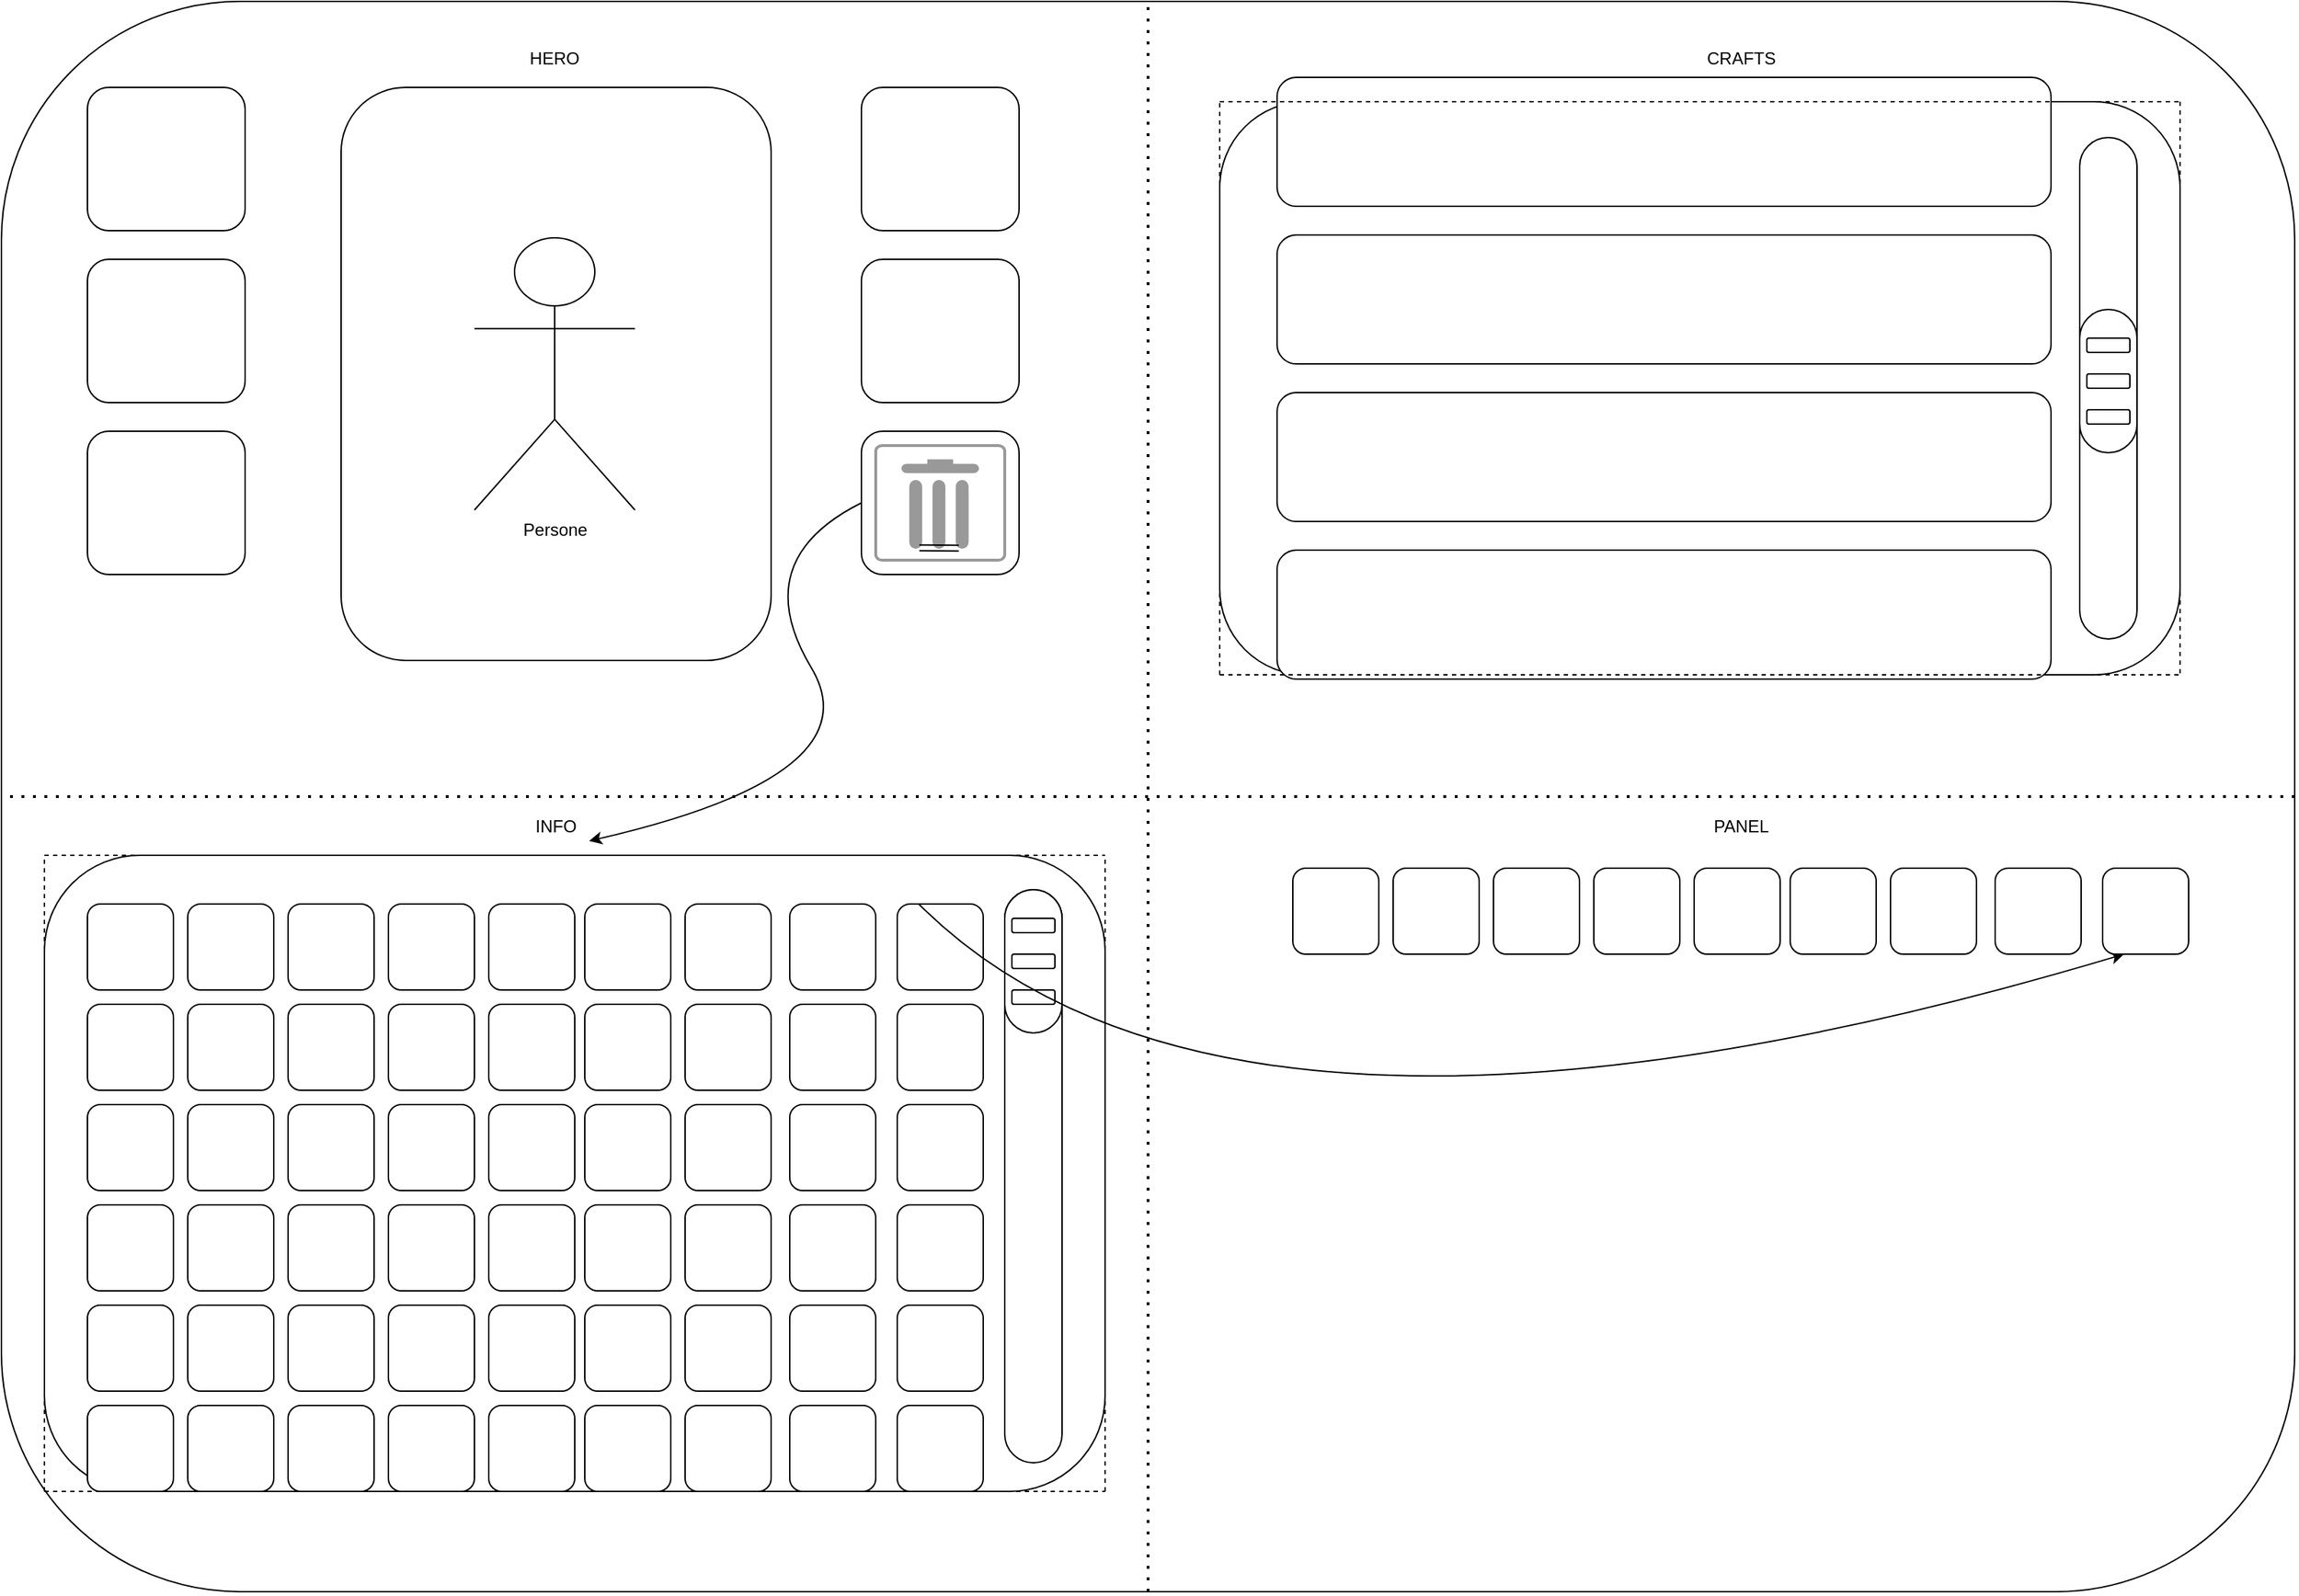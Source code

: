 <mxfile version="14.6.13" type="device" pages="2"><diagram id="C5RBs43oDa-KdzZeNtuy" name="Page-1"><mxGraphModel dx="2009" dy="1918" grid="1" gridSize="10" guides="1" tooltips="1" connect="1" arrows="1" fold="1" page="1" pageScale="1" pageWidth="827" pageHeight="1169" math="0" shadow="0"><root><mxCell id="WIyWlLk6GJQsqaUBKTNV-0"/><mxCell id="WIyWlLk6GJQsqaUBKTNV-1" parent="WIyWlLk6GJQsqaUBKTNV-0"/><mxCell id="1b2RV-N5noB262CWPxJB-0" value="" style="rounded=1;whiteSpace=wrap;html=1;" parent="WIyWlLk6GJQsqaUBKTNV-1" vertex="1"><mxGeometry x="-800" y="-1160" width="1600" height="1110" as="geometry"/></mxCell><mxCell id="1b2RV-N5noB262CWPxJB-4" value="" style="endArrow=none;dashed=1;html=1;dashPattern=1 3;strokeWidth=2;entryX=0.5;entryY=0;entryDx=0;entryDy=0;exitX=0.5;exitY=1;exitDx=0;exitDy=0;" parent="WIyWlLk6GJQsqaUBKTNV-1" source="1b2RV-N5noB262CWPxJB-0" target="1b2RV-N5noB262CWPxJB-0" edge="1"><mxGeometry width="50" height="50" relative="1" as="geometry"><mxPoint x="90" y="-660" as="sourcePoint"/><mxPoint x="140" y="-710" as="targetPoint"/></mxGeometry></mxCell><mxCell id="1b2RV-N5noB262CWPxJB-9" value="" style="rounded=1;whiteSpace=wrap;html=1;" parent="WIyWlLk6GJQsqaUBKTNV-1" vertex="1"><mxGeometry x="-563" y="-1100" width="300" height="400" as="geometry"/></mxCell><mxCell id="1b2RV-N5noB262CWPxJB-10" value="" style="rounded=1;whiteSpace=wrap;html=1;" parent="WIyWlLk6GJQsqaUBKTNV-1" vertex="1"><mxGeometry x="-200" y="-1100" width="110" height="100" as="geometry"/></mxCell><mxCell id="1b2RV-N5noB262CWPxJB-11" value="" style="rounded=1;whiteSpace=wrap;html=1;" parent="WIyWlLk6GJQsqaUBKTNV-1" vertex="1"><mxGeometry x="-200" y="-980" width="110" height="100" as="geometry"/></mxCell><mxCell id="1b2RV-N5noB262CWPxJB-13" value="" style="rounded=1;whiteSpace=wrap;html=1;" parent="WIyWlLk6GJQsqaUBKTNV-1" vertex="1"><mxGeometry x="-740" y="-1100" width="110" height="100" as="geometry"/></mxCell><mxCell id="1b2RV-N5noB262CWPxJB-14" value="" style="rounded=1;whiteSpace=wrap;html=1;" parent="WIyWlLk6GJQsqaUBKTNV-1" vertex="1"><mxGeometry x="-740" y="-980" width="110" height="100" as="geometry"/></mxCell><mxCell id="1b2RV-N5noB262CWPxJB-15" value="" style="rounded=1;whiteSpace=wrap;html=1;" parent="WIyWlLk6GJQsqaUBKTNV-1" vertex="1"><mxGeometry x="-740" y="-860" width="110" height="100" as="geometry"/></mxCell><mxCell id="1b2RV-N5noB262CWPxJB-17" value="" style="rounded=1;whiteSpace=wrap;html=1;" parent="WIyWlLk6GJQsqaUBKTNV-1" vertex="1"><mxGeometry x="50" y="-1090" width="670" height="400" as="geometry"/></mxCell><mxCell id="1b2RV-N5noB262CWPxJB-18" value="" style="endArrow=none;dashed=1;html=1;dashPattern=1 3;strokeWidth=2;exitX=1;exitY=0.5;exitDx=0;exitDy=0;entryX=0;entryY=0.5;entryDx=0;entryDy=0;" parent="WIyWlLk6GJQsqaUBKTNV-1" source="1b2RV-N5noB262CWPxJB-0" target="1b2RV-N5noB262CWPxJB-0" edge="1"><mxGeometry width="50" height="50" relative="1" as="geometry"><mxPoint x="90" y="-660" as="sourcePoint"/><mxPoint x="140" y="-710" as="targetPoint"/></mxGeometry></mxCell><mxCell id="1b2RV-N5noB262CWPxJB-21" value="" style="rounded=1;whiteSpace=wrap;html=1;arcSize=50;" parent="WIyWlLk6GJQsqaUBKTNV-1" vertex="1"><mxGeometry x="650" y="-1065" width="40" height="350" as="geometry"/></mxCell><mxCell id="1b2RV-N5noB262CWPxJB-24" value="" style="rounded=1;whiteSpace=wrap;html=1;" parent="WIyWlLk6GJQsqaUBKTNV-1" vertex="1"><mxGeometry x="90" y="-1107" width="540" height="90" as="geometry"/></mxCell><mxCell id="1b2RV-N5noB262CWPxJB-26" value="" style="rounded=1;whiteSpace=wrap;html=1;" parent="WIyWlLk6GJQsqaUBKTNV-1" vertex="1"><mxGeometry x="90" y="-997" width="540" height="90" as="geometry"/></mxCell><mxCell id="1b2RV-N5noB262CWPxJB-27" value="" style="rounded=1;whiteSpace=wrap;html=1;" parent="WIyWlLk6GJQsqaUBKTNV-1" vertex="1"><mxGeometry x="90" y="-887" width="540" height="90" as="geometry"/></mxCell><mxCell id="1b2RV-N5noB262CWPxJB-28" value="" style="rounded=1;whiteSpace=wrap;html=1;" parent="WIyWlLk6GJQsqaUBKTNV-1" vertex="1"><mxGeometry x="90" y="-777" width="540" height="90" as="geometry"/></mxCell><mxCell id="1b2RV-N5noB262CWPxJB-29" value="" style="endArrow=none;dashed=1;html=1;exitX=0;exitY=1;exitDx=0;exitDy=0;entryX=1;entryY=1;entryDx=0;entryDy=0;" parent="WIyWlLk6GJQsqaUBKTNV-1" source="1b2RV-N5noB262CWPxJB-17" target="1b2RV-N5noB262CWPxJB-17" edge="1"><mxGeometry width="50" height="50" relative="1" as="geometry"><mxPoint x="90" y="-660" as="sourcePoint"/><mxPoint x="720" y="-690" as="targetPoint"/></mxGeometry></mxCell><mxCell id="1b2RV-N5noB262CWPxJB-30" value="" style="endArrow=none;dashed=1;html=1;exitX=1;exitY=0;exitDx=0;exitDy=0;entryX=1;entryY=1;entryDx=0;entryDy=0;" parent="WIyWlLk6GJQsqaUBKTNV-1" source="1b2RV-N5noB262CWPxJB-17" target="1b2RV-N5noB262CWPxJB-17" edge="1"><mxGeometry width="50" height="50" relative="1" as="geometry"><mxPoint x="60" y="-680" as="sourcePoint"/><mxPoint x="720" y="-690" as="targetPoint"/></mxGeometry></mxCell><mxCell id="1b2RV-N5noB262CWPxJB-31" value="" style="endArrow=none;dashed=1;html=1;exitX=0;exitY=0;exitDx=0;exitDy=0;entryX=1;entryY=0;entryDx=0;entryDy=0;" parent="WIyWlLk6GJQsqaUBKTNV-1" source="1b2RV-N5noB262CWPxJB-17" target="1b2RV-N5noB262CWPxJB-17" edge="1"><mxGeometry width="50" height="50" relative="1" as="geometry"><mxPoint x="730" y="-1080" as="sourcePoint"/><mxPoint x="730" y="-680" as="targetPoint"/></mxGeometry></mxCell><mxCell id="1b2RV-N5noB262CWPxJB-32" value="" style="endArrow=none;dashed=1;html=1;exitX=0;exitY=1;exitDx=0;exitDy=0;entryX=0;entryY=0;entryDx=0;entryDy=0;" parent="WIyWlLk6GJQsqaUBKTNV-1" source="1b2RV-N5noB262CWPxJB-17" target="1b2RV-N5noB262CWPxJB-17" edge="1"><mxGeometry width="50" height="50" relative="1" as="geometry"><mxPoint x="60" y="-1080" as="sourcePoint"/><mxPoint x="730" y="-1080" as="targetPoint"/></mxGeometry></mxCell><mxCell id="1b2RV-N5noB262CWPxJB-43" value="" style="rounded=1;whiteSpace=wrap;html=1;arcSize=50;" parent="WIyWlLk6GJQsqaUBKTNV-1" vertex="1"><mxGeometry x="650" y="-945" width="40" height="100" as="geometry"/></mxCell><mxCell id="1b2RV-N5noB262CWPxJB-44" value="" style="rounded=1;whiteSpace=wrap;html=1;" parent="WIyWlLk6GJQsqaUBKTNV-1" vertex="1"><mxGeometry x="655" y="-925" width="30" height="10" as="geometry"/></mxCell><mxCell id="1b2RV-N5noB262CWPxJB-45" value="" style="rounded=1;whiteSpace=wrap;html=1;" parent="WIyWlLk6GJQsqaUBKTNV-1" vertex="1"><mxGeometry x="655" y="-900" width="30" height="10" as="geometry"/></mxCell><mxCell id="1b2RV-N5noB262CWPxJB-46" value="" style="rounded=1;whiteSpace=wrap;html=1;" parent="WIyWlLk6GJQsqaUBKTNV-1" vertex="1"><mxGeometry x="655" y="-875" width="30" height="10" as="geometry"/></mxCell><mxCell id="1b2RV-N5noB262CWPxJB-47" value="HERO" style="text;html=1;strokeColor=none;fillColor=none;align=center;verticalAlign=middle;whiteSpace=wrap;rounded=0;" parent="WIyWlLk6GJQsqaUBKTNV-1" vertex="1"><mxGeometry x="-434" y="-1130" width="40" height="20" as="geometry"/></mxCell><mxCell id="1b2RV-N5noB262CWPxJB-48" value="CRAFTS" style="text;html=1;strokeColor=none;fillColor=none;align=center;verticalAlign=middle;whiteSpace=wrap;rounded=0;" parent="WIyWlLk6GJQsqaUBKTNV-1" vertex="1"><mxGeometry x="386" y="-1130" width="56" height="20" as="geometry"/></mxCell><mxCell id="1b2RV-N5noB262CWPxJB-51" value="" style="curved=1;endArrow=classic;html=1;exitX=0;exitY=0.5;exitDx=0;exitDy=0;" parent="WIyWlLk6GJQsqaUBKTNV-1" edge="1"><mxGeometry width="50" height="50" relative="1" as="geometry"><mxPoint x="-200" y="-810" as="sourcePoint"/><mxPoint x="-390" y="-574" as="targetPoint"/><Array as="points"><mxPoint x="-280" y="-770"/><mxPoint x="-190" y="-620"/></Array></mxGeometry></mxCell><mxCell id="1b2RV-N5noB262CWPxJB-52" value="" style="rounded=1;whiteSpace=wrap;html=1;" parent="WIyWlLk6GJQsqaUBKTNV-1" vertex="1"><mxGeometry x="-770" y="-564" width="740" height="444" as="geometry"/></mxCell><mxCell id="1b2RV-N5noB262CWPxJB-53" value="" style="rounded=1;whiteSpace=wrap;html=1;" parent="WIyWlLk6GJQsqaUBKTNV-1" vertex="1"><mxGeometry x="-740" y="-530" width="60" height="60" as="geometry"/></mxCell><mxCell id="1b2RV-N5noB262CWPxJB-54" value="" style="rounded=1;whiteSpace=wrap;html=1;" parent="WIyWlLk6GJQsqaUBKTNV-1" vertex="1"><mxGeometry x="-670" y="-530" width="60" height="60" as="geometry"/></mxCell><mxCell id="1b2RV-N5noB262CWPxJB-55" value="" style="rounded=1;whiteSpace=wrap;html=1;" parent="WIyWlLk6GJQsqaUBKTNV-1" vertex="1"><mxGeometry x="-600" y="-530" width="60" height="60" as="geometry"/></mxCell><mxCell id="1b2RV-N5noB262CWPxJB-56" value="" style="rounded=1;whiteSpace=wrap;html=1;" parent="WIyWlLk6GJQsqaUBKTNV-1" vertex="1"><mxGeometry x="-530" y="-530" width="60" height="60" as="geometry"/></mxCell><mxCell id="1b2RV-N5noB262CWPxJB-68" value="" style="rounded=1;whiteSpace=wrap;html=1;" parent="WIyWlLk6GJQsqaUBKTNV-1" vertex="1"><mxGeometry x="-460" y="-530" width="60" height="60" as="geometry"/></mxCell><mxCell id="1b2RV-N5noB262CWPxJB-69" value="" style="rounded=1;whiteSpace=wrap;html=1;" parent="WIyWlLk6GJQsqaUBKTNV-1" vertex="1"><mxGeometry x="-393" y="-530" width="60" height="60" as="geometry"/></mxCell><mxCell id="1b2RV-N5noB262CWPxJB-70" value="" style="rounded=1;whiteSpace=wrap;html=1;" parent="WIyWlLk6GJQsqaUBKTNV-1" vertex="1"><mxGeometry x="-323" y="-530" width="60" height="60" as="geometry"/></mxCell><mxCell id="1b2RV-N5noB262CWPxJB-71" value="" style="rounded=1;whiteSpace=wrap;html=1;" parent="WIyWlLk6GJQsqaUBKTNV-1" vertex="1"><mxGeometry x="-250" y="-530" width="60" height="60" as="geometry"/></mxCell><mxCell id="1b2RV-N5noB262CWPxJB-72" value="" style="rounded=1;whiteSpace=wrap;html=1;" parent="WIyWlLk6GJQsqaUBKTNV-1" vertex="1"><mxGeometry x="-175" y="-530" width="60" height="60" as="geometry"/></mxCell><mxCell id="1b2RV-N5noB262CWPxJB-78" value="" style="rounded=1;whiteSpace=wrap;html=1;arcSize=50;" parent="WIyWlLk6GJQsqaUBKTNV-1" vertex="1"><mxGeometry x="-100" y="-540" width="40" height="400" as="geometry"/></mxCell><mxCell id="1b2RV-N5noB262CWPxJB-79" value="" style="rounded=1;whiteSpace=wrap;html=1;arcSize=50;" parent="WIyWlLk6GJQsqaUBKTNV-1" vertex="1"><mxGeometry x="-100" y="-540" width="40" height="100" as="geometry"/></mxCell><mxCell id="1b2RV-N5noB262CWPxJB-80" value="" style="rounded=1;whiteSpace=wrap;html=1;" parent="WIyWlLk6GJQsqaUBKTNV-1" vertex="1"><mxGeometry x="-95" y="-520" width="30" height="10" as="geometry"/></mxCell><mxCell id="1b2RV-N5noB262CWPxJB-81" value="" style="rounded=1;whiteSpace=wrap;html=1;" parent="WIyWlLk6GJQsqaUBKTNV-1" vertex="1"><mxGeometry x="-95" y="-495" width="30" height="10" as="geometry"/></mxCell><mxCell id="1b2RV-N5noB262CWPxJB-82" value="" style="rounded=1;whiteSpace=wrap;html=1;" parent="WIyWlLk6GJQsqaUBKTNV-1" vertex="1"><mxGeometry x="-95" y="-470" width="30" height="10" as="geometry"/></mxCell><mxCell id="1b2RV-N5noB262CWPxJB-84" value="" style="rounded=1;whiteSpace=wrap;html=1;" parent="WIyWlLk6GJQsqaUBKTNV-1" vertex="1"><mxGeometry x="-200" y="-860" width="110" height="100" as="geometry"/></mxCell><mxCell id="1b2RV-N5noB262CWPxJB-85" value="" style="strokeColor=#999999;verticalLabelPosition=bottom;shadow=0;dashed=0;verticalAlign=top;strokeWidth=2;html=1;shape=mxgraph.mockup.misc.trashcanIcon;" parent="WIyWlLk6GJQsqaUBKTNV-1" vertex="1"><mxGeometry x="-190" y="-850" width="90" height="80" as="geometry"/></mxCell><mxCell id="1b2RV-N5noB262CWPxJB-86" value="" style="shape=link;html=1;exitX=0.338;exitY=0.892;exitDx=0;exitDy=0;exitPerimeter=0;entryX=0.644;entryY=0.895;entryDx=0;entryDy=0;entryPerimeter=0;" parent="WIyWlLk6GJQsqaUBKTNV-1" source="1b2RV-N5noB262CWPxJB-85" target="1b2RV-N5noB262CWPxJB-85" edge="1"><mxGeometry width="100" relative="1" as="geometry"><mxPoint x="-165" y="-777" as="sourcePoint"/><mxPoint x="-65" y="-777" as="targetPoint"/></mxGeometry></mxCell><mxCell id="1b2RV-N5noB262CWPxJB-87" value="" style="rounded=1;whiteSpace=wrap;html=1;" parent="WIyWlLk6GJQsqaUBKTNV-1" vertex="1"><mxGeometry x="-740" y="-460" width="60" height="60" as="geometry"/></mxCell><mxCell id="1b2RV-N5noB262CWPxJB-88" value="" style="rounded=1;whiteSpace=wrap;html=1;" parent="WIyWlLk6GJQsqaUBKTNV-1" vertex="1"><mxGeometry x="-670" y="-460" width="60" height="60" as="geometry"/></mxCell><mxCell id="1b2RV-N5noB262CWPxJB-89" value="" style="rounded=1;whiteSpace=wrap;html=1;" parent="WIyWlLk6GJQsqaUBKTNV-1" vertex="1"><mxGeometry x="-600" y="-460" width="60" height="60" as="geometry"/></mxCell><mxCell id="1b2RV-N5noB262CWPxJB-90" value="" style="rounded=1;whiteSpace=wrap;html=1;" parent="WIyWlLk6GJQsqaUBKTNV-1" vertex="1"><mxGeometry x="-530" y="-460" width="60" height="60" as="geometry"/></mxCell><mxCell id="1b2RV-N5noB262CWPxJB-91" value="" style="rounded=1;whiteSpace=wrap;html=1;" parent="WIyWlLk6GJQsqaUBKTNV-1" vertex="1"><mxGeometry x="-460" y="-460" width="60" height="60" as="geometry"/></mxCell><mxCell id="1b2RV-N5noB262CWPxJB-92" value="" style="rounded=1;whiteSpace=wrap;html=1;" parent="WIyWlLk6GJQsqaUBKTNV-1" vertex="1"><mxGeometry x="-393" y="-460" width="60" height="60" as="geometry"/></mxCell><mxCell id="1b2RV-N5noB262CWPxJB-93" value="" style="rounded=1;whiteSpace=wrap;html=1;" parent="WIyWlLk6GJQsqaUBKTNV-1" vertex="1"><mxGeometry x="-323" y="-460" width="60" height="60" as="geometry"/></mxCell><mxCell id="1b2RV-N5noB262CWPxJB-94" value="" style="rounded=1;whiteSpace=wrap;html=1;" parent="WIyWlLk6GJQsqaUBKTNV-1" vertex="1"><mxGeometry x="-250" y="-460" width="60" height="60" as="geometry"/></mxCell><mxCell id="1b2RV-N5noB262CWPxJB-95" value="" style="rounded=1;whiteSpace=wrap;html=1;" parent="WIyWlLk6GJQsqaUBKTNV-1" vertex="1"><mxGeometry x="-175" y="-460" width="60" height="60" as="geometry"/></mxCell><mxCell id="1b2RV-N5noB262CWPxJB-96" value="" style="rounded=1;whiteSpace=wrap;html=1;" parent="WIyWlLk6GJQsqaUBKTNV-1" vertex="1"><mxGeometry x="-740" y="-390" width="60" height="60" as="geometry"/></mxCell><mxCell id="1b2RV-N5noB262CWPxJB-97" value="" style="rounded=1;whiteSpace=wrap;html=1;" parent="WIyWlLk6GJQsqaUBKTNV-1" vertex="1"><mxGeometry x="-670" y="-390" width="60" height="60" as="geometry"/></mxCell><mxCell id="1b2RV-N5noB262CWPxJB-98" value="" style="rounded=1;whiteSpace=wrap;html=1;" parent="WIyWlLk6GJQsqaUBKTNV-1" vertex="1"><mxGeometry x="-600" y="-390" width="60" height="60" as="geometry"/></mxCell><mxCell id="1b2RV-N5noB262CWPxJB-99" value="" style="rounded=1;whiteSpace=wrap;html=1;" parent="WIyWlLk6GJQsqaUBKTNV-1" vertex="1"><mxGeometry x="-530" y="-390" width="60" height="60" as="geometry"/></mxCell><mxCell id="1b2RV-N5noB262CWPxJB-100" value="" style="rounded=1;whiteSpace=wrap;html=1;" parent="WIyWlLk6GJQsqaUBKTNV-1" vertex="1"><mxGeometry x="-460" y="-390" width="60" height="60" as="geometry"/></mxCell><mxCell id="1b2RV-N5noB262CWPxJB-101" value="" style="rounded=1;whiteSpace=wrap;html=1;" parent="WIyWlLk6GJQsqaUBKTNV-1" vertex="1"><mxGeometry x="-393" y="-390" width="60" height="60" as="geometry"/></mxCell><mxCell id="1b2RV-N5noB262CWPxJB-102" value="" style="rounded=1;whiteSpace=wrap;html=1;" parent="WIyWlLk6GJQsqaUBKTNV-1" vertex="1"><mxGeometry x="-323" y="-390" width="60" height="60" as="geometry"/></mxCell><mxCell id="1b2RV-N5noB262CWPxJB-103" value="" style="rounded=1;whiteSpace=wrap;html=1;" parent="WIyWlLk6GJQsqaUBKTNV-1" vertex="1"><mxGeometry x="-250" y="-390" width="60" height="60" as="geometry"/></mxCell><mxCell id="1b2RV-N5noB262CWPxJB-104" value="" style="rounded=1;whiteSpace=wrap;html=1;" parent="WIyWlLk6GJQsqaUBKTNV-1" vertex="1"><mxGeometry x="-175" y="-390" width="60" height="60" as="geometry"/></mxCell><mxCell id="1b2RV-N5noB262CWPxJB-105" value="" style="rounded=1;whiteSpace=wrap;html=1;" parent="WIyWlLk6GJQsqaUBKTNV-1" vertex="1"><mxGeometry x="-740" y="-320" width="60" height="60" as="geometry"/></mxCell><mxCell id="1b2RV-N5noB262CWPxJB-106" value="" style="rounded=1;whiteSpace=wrap;html=1;" parent="WIyWlLk6GJQsqaUBKTNV-1" vertex="1"><mxGeometry x="-670" y="-320" width="60" height="60" as="geometry"/></mxCell><mxCell id="1b2RV-N5noB262CWPxJB-107" value="" style="rounded=1;whiteSpace=wrap;html=1;" parent="WIyWlLk6GJQsqaUBKTNV-1" vertex="1"><mxGeometry x="-600" y="-320" width="60" height="60" as="geometry"/></mxCell><mxCell id="1b2RV-N5noB262CWPxJB-108" value="" style="rounded=1;whiteSpace=wrap;html=1;" parent="WIyWlLk6GJQsqaUBKTNV-1" vertex="1"><mxGeometry x="-530" y="-320" width="60" height="60" as="geometry"/></mxCell><mxCell id="1b2RV-N5noB262CWPxJB-109" value="" style="rounded=1;whiteSpace=wrap;html=1;" parent="WIyWlLk6GJQsqaUBKTNV-1" vertex="1"><mxGeometry x="-460" y="-320" width="60" height="60" as="geometry"/></mxCell><mxCell id="1b2RV-N5noB262CWPxJB-110" value="" style="rounded=1;whiteSpace=wrap;html=1;" parent="WIyWlLk6GJQsqaUBKTNV-1" vertex="1"><mxGeometry x="-393" y="-320" width="60" height="60" as="geometry"/></mxCell><mxCell id="1b2RV-N5noB262CWPxJB-111" value="" style="rounded=1;whiteSpace=wrap;html=1;" parent="WIyWlLk6GJQsqaUBKTNV-1" vertex="1"><mxGeometry x="-323" y="-320" width="60" height="60" as="geometry"/></mxCell><mxCell id="1b2RV-N5noB262CWPxJB-112" value="" style="rounded=1;whiteSpace=wrap;html=1;" parent="WIyWlLk6GJQsqaUBKTNV-1" vertex="1"><mxGeometry x="-250" y="-320" width="60" height="60" as="geometry"/></mxCell><mxCell id="1b2RV-N5noB262CWPxJB-113" value="" style="rounded=1;whiteSpace=wrap;html=1;" parent="WIyWlLk6GJQsqaUBKTNV-1" vertex="1"><mxGeometry x="-175" y="-320" width="60" height="60" as="geometry"/></mxCell><mxCell id="1b2RV-N5noB262CWPxJB-114" value="" style="rounded=1;whiteSpace=wrap;html=1;" parent="WIyWlLk6GJQsqaUBKTNV-1" vertex="1"><mxGeometry x="-740" y="-250" width="60" height="60" as="geometry"/></mxCell><mxCell id="1b2RV-N5noB262CWPxJB-115" value="" style="rounded=1;whiteSpace=wrap;html=1;" parent="WIyWlLk6GJQsqaUBKTNV-1" vertex="1"><mxGeometry x="-670" y="-250" width="60" height="60" as="geometry"/></mxCell><mxCell id="1b2RV-N5noB262CWPxJB-116" value="" style="rounded=1;whiteSpace=wrap;html=1;" parent="WIyWlLk6GJQsqaUBKTNV-1" vertex="1"><mxGeometry x="-600" y="-250" width="60" height="60" as="geometry"/></mxCell><mxCell id="1b2RV-N5noB262CWPxJB-117" value="" style="rounded=1;whiteSpace=wrap;html=1;" parent="WIyWlLk6GJQsqaUBKTNV-1" vertex="1"><mxGeometry x="-530" y="-250" width="60" height="60" as="geometry"/></mxCell><mxCell id="1b2RV-N5noB262CWPxJB-118" value="" style="rounded=1;whiteSpace=wrap;html=1;" parent="WIyWlLk6GJQsqaUBKTNV-1" vertex="1"><mxGeometry x="-460" y="-250" width="60" height="60" as="geometry"/></mxCell><mxCell id="1b2RV-N5noB262CWPxJB-119" value="" style="rounded=1;whiteSpace=wrap;html=1;" parent="WIyWlLk6GJQsqaUBKTNV-1" vertex="1"><mxGeometry x="-393" y="-250" width="60" height="60" as="geometry"/></mxCell><mxCell id="1b2RV-N5noB262CWPxJB-120" value="" style="rounded=1;whiteSpace=wrap;html=1;" parent="WIyWlLk6GJQsqaUBKTNV-1" vertex="1"><mxGeometry x="-323" y="-250" width="60" height="60" as="geometry"/></mxCell><mxCell id="1b2RV-N5noB262CWPxJB-121" value="" style="rounded=1;whiteSpace=wrap;html=1;" parent="WIyWlLk6GJQsqaUBKTNV-1" vertex="1"><mxGeometry x="-250" y="-250" width="60" height="60" as="geometry"/></mxCell><mxCell id="1b2RV-N5noB262CWPxJB-122" value="" style="rounded=1;whiteSpace=wrap;html=1;" parent="WIyWlLk6GJQsqaUBKTNV-1" vertex="1"><mxGeometry x="-175" y="-250" width="60" height="60" as="geometry"/></mxCell><mxCell id="1b2RV-N5noB262CWPxJB-132" value="" style="rounded=1;whiteSpace=wrap;html=1;" parent="WIyWlLk6GJQsqaUBKTNV-1" vertex="1"><mxGeometry x="-740" y="-180" width="60" height="60" as="geometry"/></mxCell><mxCell id="1b2RV-N5noB262CWPxJB-133" value="" style="rounded=1;whiteSpace=wrap;html=1;" parent="WIyWlLk6GJQsqaUBKTNV-1" vertex="1"><mxGeometry x="-670" y="-180" width="60" height="60" as="geometry"/></mxCell><mxCell id="1b2RV-N5noB262CWPxJB-134" value="" style="rounded=1;whiteSpace=wrap;html=1;" parent="WIyWlLk6GJQsqaUBKTNV-1" vertex="1"><mxGeometry x="-600" y="-180" width="60" height="60" as="geometry"/></mxCell><mxCell id="1b2RV-N5noB262CWPxJB-135" value="" style="rounded=1;whiteSpace=wrap;html=1;" parent="WIyWlLk6GJQsqaUBKTNV-1" vertex="1"><mxGeometry x="-530" y="-180" width="60" height="60" as="geometry"/></mxCell><mxCell id="1b2RV-N5noB262CWPxJB-136" value="" style="rounded=1;whiteSpace=wrap;html=1;" parent="WIyWlLk6GJQsqaUBKTNV-1" vertex="1"><mxGeometry x="-460" y="-180" width="60" height="60" as="geometry"/></mxCell><mxCell id="1b2RV-N5noB262CWPxJB-137" value="" style="rounded=1;whiteSpace=wrap;html=1;" parent="WIyWlLk6GJQsqaUBKTNV-1" vertex="1"><mxGeometry x="-393" y="-180" width="60" height="60" as="geometry"/></mxCell><mxCell id="1b2RV-N5noB262CWPxJB-138" value="" style="rounded=1;whiteSpace=wrap;html=1;" parent="WIyWlLk6GJQsqaUBKTNV-1" vertex="1"><mxGeometry x="-323" y="-180" width="60" height="60" as="geometry"/></mxCell><mxCell id="1b2RV-N5noB262CWPxJB-139" value="" style="rounded=1;whiteSpace=wrap;html=1;" parent="WIyWlLk6GJQsqaUBKTNV-1" vertex="1"><mxGeometry x="-250" y="-180" width="60" height="60" as="geometry"/></mxCell><mxCell id="1b2RV-N5noB262CWPxJB-140" value="" style="rounded=1;whiteSpace=wrap;html=1;" parent="WIyWlLk6GJQsqaUBKTNV-1" vertex="1"><mxGeometry x="-175" y="-180" width="60" height="60" as="geometry"/></mxCell><mxCell id="1b2RV-N5noB262CWPxJB-151" value="" style="endArrow=none;dashed=1;html=1;exitX=0;exitY=0;exitDx=0;exitDy=0;entryX=1;entryY=0;entryDx=0;entryDy=0;" parent="WIyWlLk6GJQsqaUBKTNV-1" source="1b2RV-N5noB262CWPxJB-52" target="1b2RV-N5noB262CWPxJB-52" edge="1"><mxGeometry width="50" height="50" relative="1" as="geometry"><mxPoint x="60" y="-680" as="sourcePoint"/><mxPoint x="730" y="-680" as="targetPoint"/></mxGeometry></mxCell><mxCell id="1b2RV-N5noB262CWPxJB-152" value="" style="endArrow=none;dashed=1;html=1;exitX=0;exitY=1;exitDx=0;exitDy=0;entryX=1;entryY=1;entryDx=0;entryDy=0;" parent="WIyWlLk6GJQsqaUBKTNV-1" source="1b2RV-N5noB262CWPxJB-52" target="1b2RV-N5noB262CWPxJB-52" edge="1"><mxGeometry width="50" height="50" relative="1" as="geometry"><mxPoint x="-760" y="-554" as="sourcePoint"/><mxPoint x="-20" y="-554" as="targetPoint"/></mxGeometry></mxCell><mxCell id="1b2RV-N5noB262CWPxJB-153" value="" style="endArrow=none;dashed=1;html=1;exitX=1;exitY=1;exitDx=0;exitDy=0;entryX=1;entryY=0;entryDx=0;entryDy=0;" parent="WIyWlLk6GJQsqaUBKTNV-1" source="1b2RV-N5noB262CWPxJB-52" target="1b2RV-N5noB262CWPxJB-52" edge="1"><mxGeometry width="50" height="50" relative="1" as="geometry"><mxPoint x="-760" y="-110" as="sourcePoint"/><mxPoint x="-20" y="-110" as="targetPoint"/></mxGeometry></mxCell><mxCell id="1b2RV-N5noB262CWPxJB-154" value="" style="endArrow=none;dashed=1;html=1;exitX=0;exitY=1;exitDx=0;exitDy=0;entryX=0;entryY=0;entryDx=0;entryDy=0;" parent="WIyWlLk6GJQsqaUBKTNV-1" source="1b2RV-N5noB262CWPxJB-52" target="1b2RV-N5noB262CWPxJB-52" edge="1"><mxGeometry width="50" height="50" relative="1" as="geometry"><mxPoint x="-20" y="-110" as="sourcePoint"/><mxPoint x="-20" y="-554" as="targetPoint"/></mxGeometry></mxCell><mxCell id="1b2RV-N5noB262CWPxJB-155" value="INFO" style="text;html=1;strokeColor=none;fillColor=none;align=center;verticalAlign=middle;whiteSpace=wrap;rounded=0;" parent="WIyWlLk6GJQsqaUBKTNV-1" vertex="1"><mxGeometry x="-433" y="-594" width="40" height="20" as="geometry"/></mxCell><mxCell id="1b2RV-N5noB262CWPxJB-156" value="PANEL" style="text;html=1;strokeColor=none;fillColor=none;align=center;verticalAlign=middle;whiteSpace=wrap;rounded=0;" parent="WIyWlLk6GJQsqaUBKTNV-1" vertex="1"><mxGeometry x="394" y="-594" width="40" height="20" as="geometry"/></mxCell><mxCell id="1b2RV-N5noB262CWPxJB-157" value="" style="curved=1;endArrow=classic;html=1;exitX=0.25;exitY=0;exitDx=0;exitDy=0;entryX=0.25;entryY=1;entryDx=0;entryDy=0;" parent="WIyWlLk6GJQsqaUBKTNV-1" source="1b2RV-N5noB262CWPxJB-72" target="1b2RV-N5noB262CWPxJB-184" edge="1"><mxGeometry width="50" height="50" relative="1" as="geometry"><mxPoint x="-190" y="-800" as="sourcePoint"/><mxPoint x="400" y="-580" as="targetPoint"/><Array as="points"><mxPoint x="60" y="-310"/></Array></mxGeometry></mxCell><mxCell id="1b2RV-N5noB262CWPxJB-176" value="" style="rounded=1;whiteSpace=wrap;html=1;" parent="WIyWlLk6GJQsqaUBKTNV-1" vertex="1"><mxGeometry x="101" y="-555" width="60" height="60" as="geometry"/></mxCell><mxCell id="1b2RV-N5noB262CWPxJB-177" value="" style="rounded=1;whiteSpace=wrap;html=1;" parent="WIyWlLk6GJQsqaUBKTNV-1" vertex="1"><mxGeometry x="171" y="-555" width="60" height="60" as="geometry"/></mxCell><mxCell id="1b2RV-N5noB262CWPxJB-178" value="" style="rounded=1;whiteSpace=wrap;html=1;" parent="WIyWlLk6GJQsqaUBKTNV-1" vertex="1"><mxGeometry x="241" y="-555" width="60" height="60" as="geometry"/></mxCell><mxCell id="1b2RV-N5noB262CWPxJB-179" value="" style="rounded=1;whiteSpace=wrap;html=1;" parent="WIyWlLk6GJQsqaUBKTNV-1" vertex="1"><mxGeometry x="311" y="-555" width="60" height="60" as="geometry"/></mxCell><mxCell id="1b2RV-N5noB262CWPxJB-180" value="" style="rounded=1;whiteSpace=wrap;html=1;" parent="WIyWlLk6GJQsqaUBKTNV-1" vertex="1"><mxGeometry x="381" y="-555" width="60" height="60" as="geometry"/></mxCell><mxCell id="1b2RV-N5noB262CWPxJB-181" value="" style="rounded=1;whiteSpace=wrap;html=1;" parent="WIyWlLk6GJQsqaUBKTNV-1" vertex="1"><mxGeometry x="448" y="-555" width="60" height="60" as="geometry"/></mxCell><mxCell id="1b2RV-N5noB262CWPxJB-182" value="" style="rounded=1;whiteSpace=wrap;html=1;" parent="WIyWlLk6GJQsqaUBKTNV-1" vertex="1"><mxGeometry x="518" y="-555" width="60" height="60" as="geometry"/></mxCell><mxCell id="1b2RV-N5noB262CWPxJB-183" value="" style="rounded=1;whiteSpace=wrap;html=1;" parent="WIyWlLk6GJQsqaUBKTNV-1" vertex="1"><mxGeometry x="591" y="-555" width="60" height="60" as="geometry"/></mxCell><mxCell id="1b2RV-N5noB262CWPxJB-184" value="" style="rounded=1;whiteSpace=wrap;html=1;" parent="WIyWlLk6GJQsqaUBKTNV-1" vertex="1"><mxGeometry x="666" y="-555" width="60" height="60" as="geometry"/></mxCell><mxCell id="1b2RV-N5noB262CWPxJB-185" value="Persone" style="shape=umlActor;verticalLabelPosition=bottom;verticalAlign=top;html=1;outlineConnect=0;" parent="WIyWlLk6GJQsqaUBKTNV-1" vertex="1"><mxGeometry x="-470" y="-995" width="112" height="190" as="geometry"/></mxCell></root></mxGraphModel></diagram><diagram id="3lSFELqaziqfPFejGvMR" name="Страница 2"><mxGraphModel dx="1182" dy="749" grid="1" gridSize="10" guides="1" tooltips="1" connect="1" arrows="1" fold="1" page="1" pageScale="1" pageWidth="413" pageHeight="291" math="0" shadow="0"><root><mxCell id="Csj9OQWwWfNmLs_wpf9e-0"/><mxCell id="Csj9OQWwWfNmLs_wpf9e-1" parent="Csj9OQWwWfNmLs_wpf9e-0"/></root></mxGraphModel></diagram></mxfile>